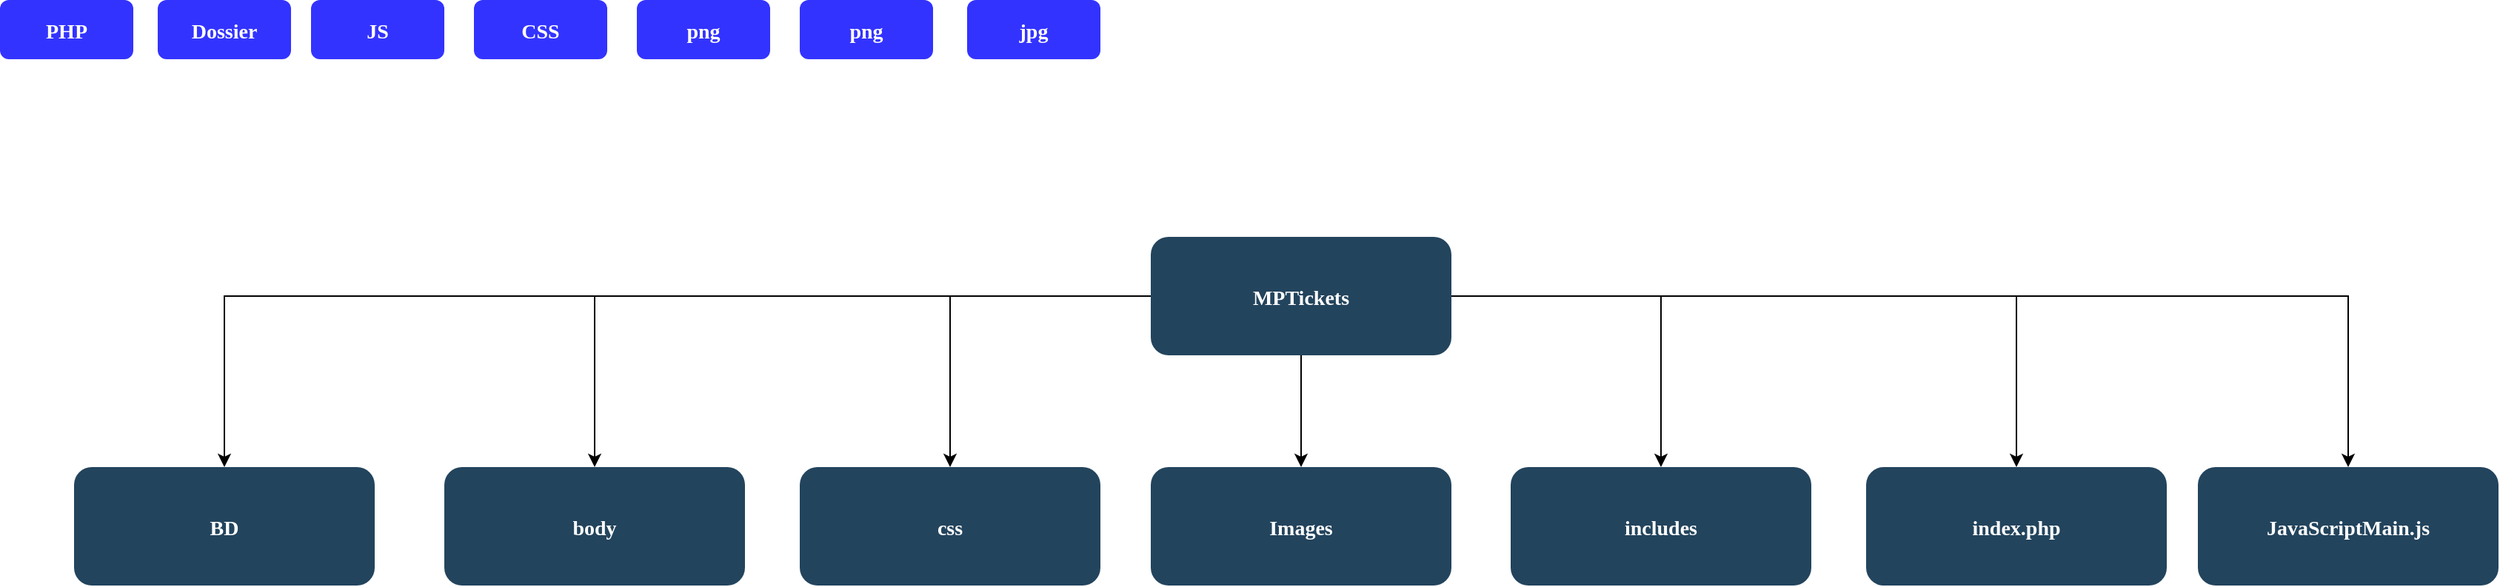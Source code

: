<mxfile version="13.2.4" type="github">
  <diagram name="Page-1" id="2c0d36ab-eaac-3732-788b-9136903baeff">
    <mxGraphModel dx="1422" dy="763" grid="1" gridSize="10" guides="1" tooltips="1" connect="1" arrows="1" fold="1" page="1" pageScale="1.5" pageWidth="1169" pageHeight="827" background="#ffffff" math="0" shadow="0">
      <root>
        <mxCell id="0" />
        <mxCell id="1" parent="0" />
        <mxCell id="uUAIeoqgprKivKORN0hk-153" style="edgeStyle=orthogonalEdgeStyle;rounded=0;orthogonalLoop=1;jettySize=auto;html=1;entryX=0.5;entryY=0;entryDx=0;entryDy=0;" parent="1" source="2" target="uUAIeoqgprKivKORN0hk-134" edge="1">
          <mxGeometry relative="1" as="geometry" />
        </mxCell>
        <mxCell id="uUAIeoqgprKivKORN0hk-154" style="edgeStyle=orthogonalEdgeStyle;rounded=0;orthogonalLoop=1;jettySize=auto;html=1;entryX=0.5;entryY=0;entryDx=0;entryDy=0;" parent="1" source="2" target="uUAIeoqgprKivKORN0hk-140" edge="1">
          <mxGeometry relative="1" as="geometry" />
        </mxCell>
        <mxCell id="uUAIeoqgprKivKORN0hk-155" style="edgeStyle=orthogonalEdgeStyle;rounded=0;orthogonalLoop=1;jettySize=auto;html=1;" parent="1" source="2" target="uUAIeoqgprKivKORN0hk-136" edge="1">
          <mxGeometry relative="1" as="geometry" />
        </mxCell>
        <mxCell id="uUAIeoqgprKivKORN0hk-158" style="edgeStyle=orthogonalEdgeStyle;rounded=0;orthogonalLoop=1;jettySize=auto;html=1;entryX=0.5;entryY=0;entryDx=0;entryDy=0;" parent="1" source="2" target="uUAIeoqgprKivKORN0hk-139" edge="1">
          <mxGeometry relative="1" as="geometry" />
        </mxCell>
        <mxCell id="uUAIeoqgprKivKORN0hk-159" style="edgeStyle=orthogonalEdgeStyle;rounded=0;orthogonalLoop=1;jettySize=auto;html=1;entryX=0.5;entryY=0;entryDx=0;entryDy=0;" parent="1" source="2" target="uUAIeoqgprKivKORN0hk-137" edge="1">
          <mxGeometry relative="1" as="geometry" />
        </mxCell>
        <mxCell id="uUAIeoqgprKivKORN0hk-160" style="edgeStyle=orthogonalEdgeStyle;rounded=0;orthogonalLoop=1;jettySize=auto;html=1;" parent="1" source="2" target="uUAIeoqgprKivKORN0hk-141" edge="1">
          <mxGeometry relative="1" as="geometry" />
        </mxCell>
        <mxCell id="uUAIeoqgprKivKORN0hk-161" style="edgeStyle=orthogonalEdgeStyle;rounded=0;orthogonalLoop=1;jettySize=auto;html=1;entryX=0.5;entryY=0;entryDx=0;entryDy=0;" parent="1" source="2" target="uUAIeoqgprKivKORN0hk-138" edge="1">
          <mxGeometry relative="1" as="geometry" />
        </mxCell>
        <mxCell id="2" value="MPTickets" style="rounded=1;fillColor=#23445D;gradientColor=none;strokeColor=none;fontColor=#FFFFFF;fontStyle=1;fontFamily=Tahoma;fontSize=14" parent="1" vertex="1">
          <mxGeometry x="797" y="180" width="203" height="80" as="geometry" />
        </mxCell>
        <mxCell id="uUAIeoqgprKivKORN0hk-133" value="PHP" style="rounded=1;fillColor=#3333FF;gradientColor=none;strokeColor=none;fontColor=#FFFFFF;fontStyle=1;fontFamily=Tahoma;fontSize=14" parent="1" vertex="1">
          <mxGeometry x="20" y="20" width="90" height="40" as="geometry" />
        </mxCell>
        <mxCell id="uUAIeoqgprKivKORN0hk-134" value="Images" style="rounded=1;fillColor=#23445D;gradientColor=none;strokeColor=none;fontColor=#FFFFFF;fontStyle=1;fontFamily=Tahoma;fontSize=14" parent="1" vertex="1">
          <mxGeometry x="797" y="335.5" width="203" height="80" as="geometry" />
        </mxCell>
        <mxCell id="uUAIeoqgprKivKORN0hk-136" value="JavaScriptMain.js" style="rounded=1;fillColor=#23445D;gradientColor=none;strokeColor=none;fontColor=#FFFFFF;fontStyle=1;fontFamily=Tahoma;fontSize=14" parent="1" vertex="1">
          <mxGeometry x="1504" y="335.5" width="203" height="80" as="geometry" />
        </mxCell>
        <mxCell id="uUAIeoqgprKivKORN0hk-137" value="body" style="rounded=1;fillColor=#23445D;gradientColor=none;strokeColor=none;fontColor=#FFFFFF;fontStyle=1;fontFamily=Tahoma;fontSize=14" parent="1" vertex="1">
          <mxGeometry x="320" y="335.5" width="203" height="80" as="geometry" />
        </mxCell>
        <mxCell id="uUAIeoqgprKivKORN0hk-138" value="includes" style="rounded=1;fillColor=#23445D;gradientColor=none;strokeColor=none;fontColor=#FFFFFF;fontStyle=1;fontFamily=Tahoma;fontSize=14" parent="1" vertex="1">
          <mxGeometry x="1040" y="335.5" width="203" height="80" as="geometry" />
        </mxCell>
        <mxCell id="uUAIeoqgprKivKORN0hk-139" value="css" style="rounded=1;fillColor=#23445D;gradientColor=none;strokeColor=none;fontColor=#FFFFFF;fontStyle=1;fontFamily=Tahoma;fontSize=14" parent="1" vertex="1">
          <mxGeometry x="560" y="335.5" width="203" height="80" as="geometry" />
        </mxCell>
        <mxCell id="uUAIeoqgprKivKORN0hk-140" value="index.php" style="rounded=1;fillColor=#23445D;gradientColor=none;strokeColor=none;fontColor=#FFFFFF;fontStyle=1;fontFamily=Tahoma;fontSize=14" parent="1" vertex="1">
          <mxGeometry x="1280" y="335.5" width="203" height="80" as="geometry" />
        </mxCell>
        <mxCell id="uUAIeoqgprKivKORN0hk-141" value="BD" style="rounded=1;fillColor=#23445D;gradientColor=none;strokeColor=none;fontColor=#FFFFFF;fontStyle=1;fontFamily=Tahoma;fontSize=14" parent="1" vertex="1">
          <mxGeometry x="70" y="335.5" width="203" height="80" as="geometry" />
        </mxCell>
        <mxCell id="uUAIeoqgprKivKORN0hk-162" value="Dossier" style="rounded=1;fillColor=#3333FF;gradientColor=none;strokeColor=none;fontColor=#FFFFFF;fontStyle=1;fontFamily=Tahoma;fontSize=14" parent="1" vertex="1">
          <mxGeometry x="126.5" y="20" width="90" height="40" as="geometry" />
        </mxCell>
        <mxCell id="uUAIeoqgprKivKORN0hk-163" value="JS" style="rounded=1;fillColor=#3333FF;gradientColor=none;strokeColor=none;fontColor=#FFFFFF;fontStyle=1;fontFamily=Tahoma;fontSize=14" parent="1" vertex="1">
          <mxGeometry x="230" y="20" width="90" height="40" as="geometry" />
        </mxCell>
        <mxCell id="uUAIeoqgprKivKORN0hk-164" value="CSS" style="rounded=1;fillColor=#3333FF;gradientColor=none;strokeColor=none;fontColor=#FFFFFF;fontStyle=1;fontFamily=Tahoma;fontSize=14" parent="1" vertex="1">
          <mxGeometry x="340" y="20" width="90" height="40" as="geometry" />
        </mxCell>
        <mxCell id="uUAIeoqgprKivKORN0hk-165" value="png" style="rounded=1;fillColor=#3333FF;gradientColor=none;strokeColor=none;fontColor=#FFFFFF;fontStyle=1;fontFamily=Tahoma;fontSize=14" parent="1" vertex="1">
          <mxGeometry x="450" y="20" width="90" height="40" as="geometry" />
        </mxCell>
        <mxCell id="uUAIeoqgprKivKORN0hk-166" value="png" style="rounded=1;fillColor=#3333FF;gradientColor=none;strokeColor=none;fontColor=#FFFFFF;fontStyle=1;fontFamily=Tahoma;fontSize=14" parent="1" vertex="1">
          <mxGeometry x="560" y="20" width="90" height="40" as="geometry" />
        </mxCell>
        <mxCell id="uWq1KzhLS-u4s3BtoLt3-2" value="jpg" style="rounded=1;fillColor=#3333FF;gradientColor=none;strokeColor=none;fontColor=#FFFFFF;fontStyle=1;fontFamily=Tahoma;fontSize=14" vertex="1" parent="1">
          <mxGeometry x="673" y="20" width="90" height="40" as="geometry" />
        </mxCell>
      </root>
    </mxGraphModel>
  </diagram>
</mxfile>
